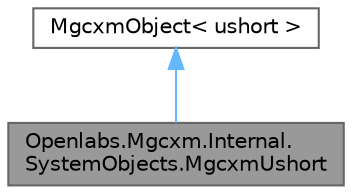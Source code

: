 digraph "Openlabs.Mgcxm.Internal.SystemObjects.MgcxmUshort"
{
 // LATEX_PDF_SIZE
  bgcolor="transparent";
  edge [fontname=Helvetica,fontsize=10,labelfontname=Helvetica,labelfontsize=10];
  node [fontname=Helvetica,fontsize=10,shape=box,height=0.2,width=0.4];
  Node1 [id="Node000001",label="Openlabs.Mgcxm.Internal.\lSystemObjects.MgcxmUshort",height=0.2,width=0.4,color="gray40", fillcolor="grey60", style="filled", fontcolor="black",tooltip=" "];
  Node2 -> Node1 [id="edge3_Node000001_Node000002",dir="back",color="steelblue1",style="solid",tooltip=" "];
  Node2 [id="Node000002",label="MgcxmObject\< ushort \>",height=0.2,width=0.4,color="gray40", fillcolor="white", style="filled",URL="$class_openlabs_1_1_mgcxm_1_1_internal_1_1_system_objects_1_1_mgcxm_object.html",tooltip=" "];
}
